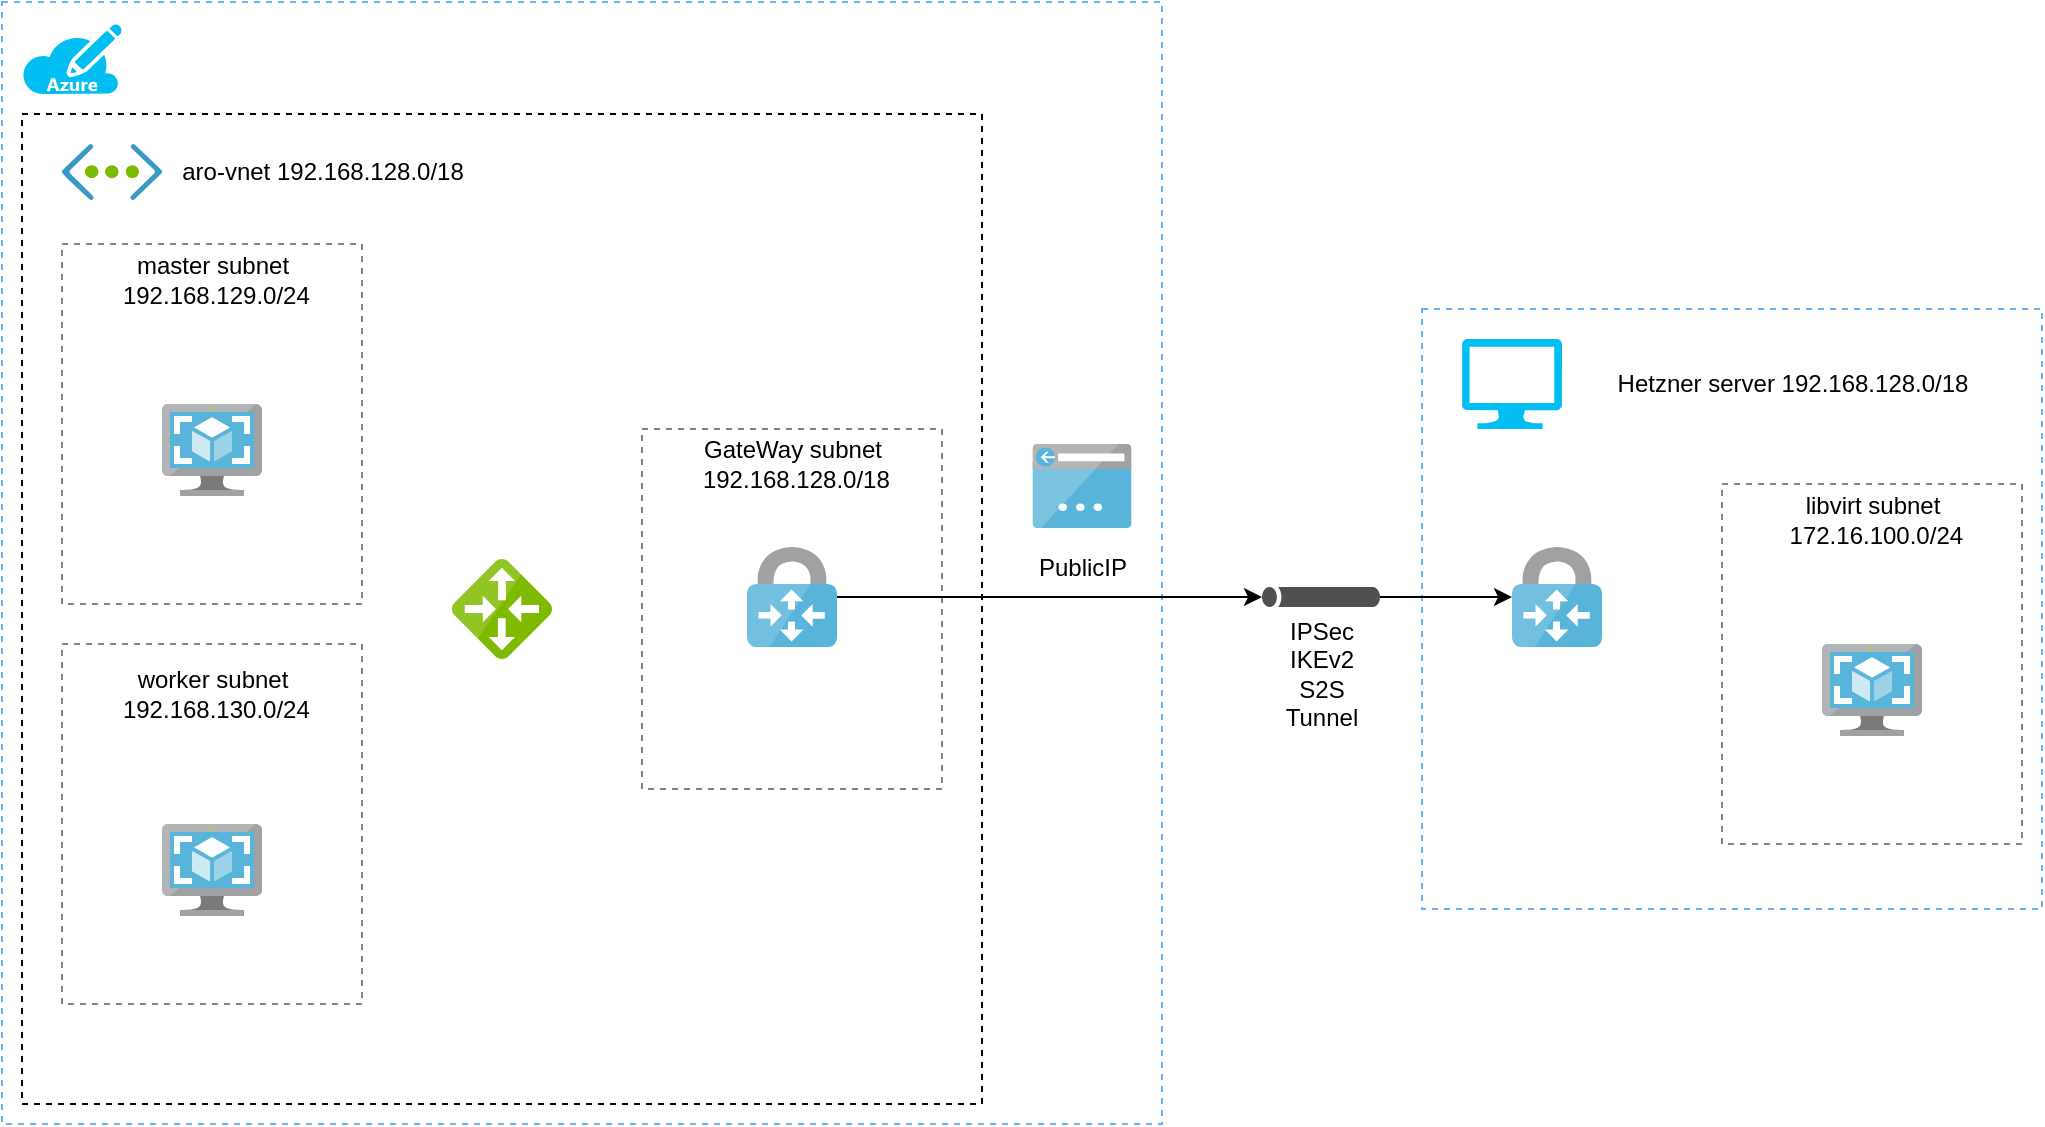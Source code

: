 <mxfile version="15.4.0" type="device"><diagram id="WI9T0HZ2pTsCkuznbFz-" name="Page-1"><mxGraphModel dx="1418" dy="871" grid="1" gridSize="10" guides="1" tooltips="1" connect="1" arrows="1" fold="1" page="1" pageScale="1" pageWidth="1169" pageHeight="827" math="0" shadow="0"><root><mxCell id="0"/><mxCell id="1" parent="0"/><mxCell id="6No5ZKRyNkO5nBxnY_lc-8" value="" style="rounded=0;whiteSpace=wrap;html=1;dashed=1;strokeColor=#66B2FF;" parent="1" vertex="1"><mxGeometry x="90" y="239" width="580" height="561" as="geometry"/></mxCell><mxCell id="6No5ZKRyNkO5nBxnY_lc-11" value="" style="rounded=0;whiteSpace=wrap;html=1;dashed=1;strokeColor=#000000;" parent="1" vertex="1"><mxGeometry x="100" y="295" width="480" height="495" as="geometry"/></mxCell><mxCell id="6No5ZKRyNkO5nBxnY_lc-15" value="" style="group" parent="1" vertex="1" connectable="0"><mxGeometry x="410" y="452.5" width="150" height="180" as="geometry"/></mxCell><mxCell id="6No5ZKRyNkO5nBxnY_lc-13" value="" style="rounded=0;whiteSpace=wrap;html=1;dashed=1;strokeColor=#828282;" parent="6No5ZKRyNkO5nBxnY_lc-15" vertex="1"><mxGeometry width="150" height="180" as="geometry"/></mxCell><mxCell id="6No5ZKRyNkO5nBxnY_lc-14" value="GateWay subnet&lt;br&gt;&amp;nbsp;192.168.128.0/18" style="text;html=1;align=center;verticalAlign=middle;resizable=0;points=[];autosize=1;strokeColor=none;fillColor=none;" parent="6No5ZKRyNkO5nBxnY_lc-15" vertex="1"><mxGeometry x="20" y="2.763" width="110" height="30" as="geometry"/></mxCell><mxCell id="6No5ZKRyNkO5nBxnY_lc-7" value="" style="sketch=0;aspect=fixed;html=1;points=[];align=center;image;fontSize=12;image=img/lib/mscae/VPN_Gateway.svg;" parent="6No5ZKRyNkO5nBxnY_lc-15" vertex="1"><mxGeometry x="52.5" y="59" width="45" height="50" as="geometry"/></mxCell><mxCell id="6No5ZKRyNkO5nBxnY_lc-9" value="" style="rounded=0;whiteSpace=wrap;html=1;dashed=1;strokeColor=#66B2FF;" parent="1" vertex="1"><mxGeometry x="800" y="392.5" width="310" height="300" as="geometry"/></mxCell><mxCell id="6No5ZKRyNkO5nBxnY_lc-1" value="" style="verticalLabelPosition=bottom;html=1;verticalAlign=top;align=center;strokeColor=none;fillColor=#00BEF2;shape=mxgraph.azure.computer;pointerEvents=1;" parent="1" vertex="1"><mxGeometry x="820" y="407.5" width="50" height="45" as="geometry"/></mxCell><mxCell id="6No5ZKRyNkO5nBxnY_lc-2" value="" style="verticalLabelPosition=bottom;html=1;verticalAlign=top;align=center;strokeColor=none;fillColor=#00BEF2;shape=mxgraph.azure.azure_subscription;" parent="1" vertex="1"><mxGeometry x="100" y="250" width="50" height="35" as="geometry"/></mxCell><mxCell id="6No5ZKRyNkO5nBxnY_lc-4" value="" style="sketch=0;aspect=fixed;html=1;points=[];align=center;image;fontSize=12;image=img/lib/mscae/Virtual_Network.svg;" parent="1" vertex="1"><mxGeometry x="120" y="310" width="50" height="28.0" as="geometry"/></mxCell><mxCell id="6No5ZKRyNkO5nBxnY_lc-5" value="" style="sketch=0;aspect=fixed;html=1;points=[];align=center;image;fontSize=12;image=img/lib/mscae/Local_Network_Gateways.svg;" parent="1" vertex="1"><mxGeometry x="315" y="517.5" width="50" height="50" as="geometry"/></mxCell><mxCell id="6No5ZKRyNkO5nBxnY_lc-12" value="aro-vnet 192.168.128.0/18" style="text;html=1;align=center;verticalAlign=middle;resizable=0;points=[];autosize=1;strokeColor=none;fillColor=none;" parent="1" vertex="1"><mxGeometry x="170" y="314" width="160" height="20" as="geometry"/></mxCell><mxCell id="6No5ZKRyNkO5nBxnY_lc-16" value="" style="group" parent="1" vertex="1" connectable="0"><mxGeometry x="120" y="360" width="150" height="180" as="geometry"/></mxCell><mxCell id="6No5ZKRyNkO5nBxnY_lc-17" value="" style="rounded=0;whiteSpace=wrap;html=1;dashed=1;strokeColor=#828282;" parent="6No5ZKRyNkO5nBxnY_lc-16" vertex="1"><mxGeometry width="150" height="180" as="geometry"/></mxCell><mxCell id="6No5ZKRyNkO5nBxnY_lc-18" value="master subnet&lt;br&gt;&amp;nbsp;192.168.129.0/24" style="text;html=1;align=center;verticalAlign=middle;resizable=0;points=[];autosize=1;strokeColor=none;fillColor=none;" parent="6No5ZKRyNkO5nBxnY_lc-16" vertex="1"><mxGeometry x="20" y="2.763" width="110" height="30" as="geometry"/></mxCell><mxCell id="6No5ZKRyNkO5nBxnY_lc-23" value="" style="sketch=0;aspect=fixed;html=1;points=[];align=center;image;fontSize=12;image=img/lib/mscae/VM_Images.svg;dashed=1;strokeColor=#66B2FF;" parent="6No5ZKRyNkO5nBxnY_lc-16" vertex="1"><mxGeometry x="50" y="80" width="50" height="46" as="geometry"/></mxCell><mxCell id="6No5ZKRyNkO5nBxnY_lc-22" value="" style="group" parent="1" vertex="1" connectable="0"><mxGeometry x="120" y="560" width="150" height="180" as="geometry"/></mxCell><mxCell id="6No5ZKRyNkO5nBxnY_lc-20" value="" style="rounded=0;whiteSpace=wrap;html=1;dashed=1;strokeColor=#828282;" parent="6No5ZKRyNkO5nBxnY_lc-22" vertex="1"><mxGeometry width="150" height="180" as="geometry"/></mxCell><mxCell id="6No5ZKRyNkO5nBxnY_lc-21" value="worker subnet&lt;br&gt;&amp;nbsp;192.168.130.0/24" style="text;html=1;align=center;verticalAlign=middle;resizable=0;points=[];autosize=1;strokeColor=none;fillColor=none;" parent="6No5ZKRyNkO5nBxnY_lc-22" vertex="1"><mxGeometry x="20" y="10.003" width="110" height="30" as="geometry"/></mxCell><mxCell id="6No5ZKRyNkO5nBxnY_lc-24" value="" style="sketch=0;aspect=fixed;html=1;points=[];align=center;image;fontSize=12;image=img/lib/mscae/VM_Images.svg;dashed=1;strokeColor=#66B2FF;" parent="6No5ZKRyNkO5nBxnY_lc-22" vertex="1"><mxGeometry x="50" y="90" width="50" height="46" as="geometry"/></mxCell><mxCell id="6No5ZKRyNkO5nBxnY_lc-25" value="Hetzner server 192.168.128.0/18" style="text;html=1;align=center;verticalAlign=middle;resizable=0;points=[];autosize=1;strokeColor=none;fillColor=none;" parent="1" vertex="1"><mxGeometry x="890" y="420" width="190" height="20" as="geometry"/></mxCell><mxCell id="6No5ZKRyNkO5nBxnY_lc-26" value="" style="group" parent="1" vertex="1" connectable="0"><mxGeometry x="950" y="480" width="150" height="180" as="geometry"/></mxCell><mxCell id="6No5ZKRyNkO5nBxnY_lc-27" value="" style="rounded=0;whiteSpace=wrap;html=1;dashed=1;strokeColor=#828282;" parent="6No5ZKRyNkO5nBxnY_lc-26" vertex="1"><mxGeometry width="150" height="180" as="geometry"/></mxCell><mxCell id="6No5ZKRyNkO5nBxnY_lc-28" value="libvirt subnet&lt;br&gt;&amp;nbsp;172.16.100.0/24" style="text;html=1;align=center;verticalAlign=middle;resizable=0;points=[];autosize=1;strokeColor=none;fillColor=none;" parent="6No5ZKRyNkO5nBxnY_lc-26" vertex="1"><mxGeometry x="20" y="2.763" width="110" height="30" as="geometry"/></mxCell><mxCell id="6No5ZKRyNkO5nBxnY_lc-29" value="" style="sketch=0;aspect=fixed;html=1;points=[];align=center;image;fontSize=12;image=img/lib/mscae/VM_Images.svg;dashed=1;strokeColor=#66B2FF;" parent="6No5ZKRyNkO5nBxnY_lc-26" vertex="1"><mxGeometry x="50" y="80" width="50" height="46" as="geometry"/></mxCell><mxCell id="6No5ZKRyNkO5nBxnY_lc-31" value="" style="group" parent="1" vertex="1" connectable="0"><mxGeometry x="600" y="460" width="60" height="72" as="geometry"/></mxCell><mxCell id="6No5ZKRyNkO5nBxnY_lc-6" value="" style="sketch=0;aspect=fixed;html=1;points=[];align=center;image;fontSize=12;image=img/lib/mscae/App_Service_IPAddress.svg;" parent="6No5ZKRyNkO5nBxnY_lc-31" vertex="1"><mxGeometry x="5" width="50" height="42" as="geometry"/></mxCell><mxCell id="6No5ZKRyNkO5nBxnY_lc-30" value="PublicIP" style="text;html=1;align=center;verticalAlign=middle;resizable=0;points=[];autosize=1;strokeColor=none;fillColor=none;" parent="6No5ZKRyNkO5nBxnY_lc-31" vertex="1"><mxGeometry y="52" width="60" height="20" as="geometry"/></mxCell><mxCell id="6No5ZKRyNkO5nBxnY_lc-35" style="edgeStyle=orthogonalEdgeStyle;rounded=0;orthogonalLoop=1;jettySize=auto;html=1;" parent="1" source="6No5ZKRyNkO5nBxnY_lc-32" target="6No5ZKRyNkO5nBxnY_lc-34" edge="1"><mxGeometry relative="1" as="geometry"/></mxCell><mxCell id="6No5ZKRyNkO5nBxnY_lc-32" value="" style="sketch=0;pointerEvents=1;shadow=0;dashed=0;html=1;strokeColor=none;fillColor=#505050;labelPosition=center;verticalLabelPosition=bottom;verticalAlign=top;outlineConnect=0;align=center;shape=mxgraph.office.servers.tunnel_straight;" parent="1" vertex="1"><mxGeometry x="720" y="531.5" width="59" height="10" as="geometry"/></mxCell><mxCell id="6No5ZKRyNkO5nBxnY_lc-33" style="edgeStyle=orthogonalEdgeStyle;rounded=0;orthogonalLoop=1;jettySize=auto;html=1;" parent="1" source="6No5ZKRyNkO5nBxnY_lc-7" target="6No5ZKRyNkO5nBxnY_lc-32" edge="1"><mxGeometry relative="1" as="geometry"/></mxCell><mxCell id="6No5ZKRyNkO5nBxnY_lc-34" value="" style="sketch=0;aspect=fixed;html=1;points=[];align=center;image;fontSize=12;image=img/lib/mscae/VPN_Gateway.svg;" parent="1" vertex="1"><mxGeometry x="845" y="511.5" width="45" height="50" as="geometry"/></mxCell><mxCell id="6No5ZKRyNkO5nBxnY_lc-36" value="IPSec IKEv2 S2S Tunnel" style="text;html=1;strokeColor=none;fillColor=none;align=center;verticalAlign=middle;whiteSpace=wrap;rounded=0;dashed=1;" parent="1" vertex="1"><mxGeometry x="720" y="560" width="60" height="30" as="geometry"/></mxCell></root></mxGraphModel></diagram></mxfile>